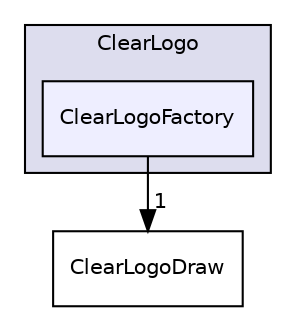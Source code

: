 digraph "C:/HAL/PG関係/03_作成プログラム/03_HAL授業/就職作品/Project/source/03_Object/2D/UI/ClearLogo/ClearLogoFactory" {
  compound=true
  node [ fontsize="10", fontname="Helvetica"];
  edge [ labelfontsize="10", labelfontname="Helvetica"];
  subgraph clusterdir_514503a48bf34fcc5ac4dce330aa4095 {
    graph [ bgcolor="#ddddee", pencolor="black", label="ClearLogo" fontname="Helvetica", fontsize="10", URL="dir_514503a48bf34fcc5ac4dce330aa4095.html"]
  dir_66bff537f17623208a747646eb929bd0 [shape=box, label="ClearLogoFactory", style="filled", fillcolor="#eeeeff", pencolor="black", URL="dir_66bff537f17623208a747646eb929bd0.html"];
  }
  dir_15b90ab4432c2725075ebfdddca87e71 [shape=box label="ClearLogoDraw" URL="dir_15b90ab4432c2725075ebfdddca87e71.html"];
  dir_66bff537f17623208a747646eb929bd0->dir_15b90ab4432c2725075ebfdddca87e71 [headlabel="1", labeldistance=1.5 headhref="dir_000032_000031.html"];
}
